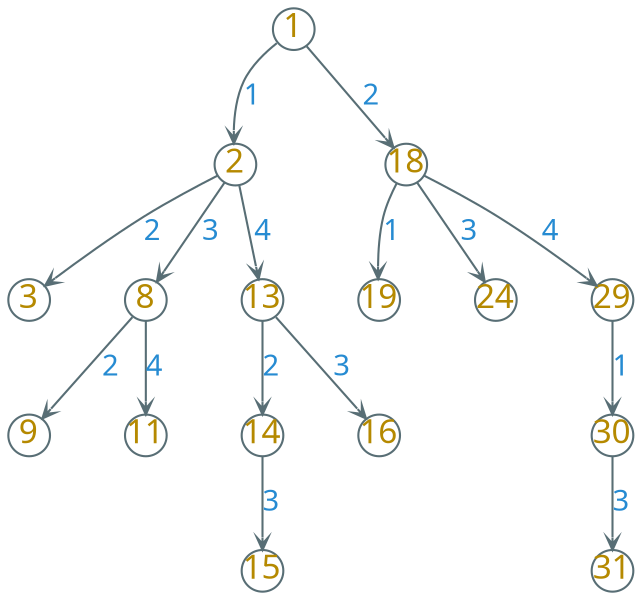 digraph g {
    bgcolor=transparent
    rankdir=TB
    graph [nodesep=0.5, ranksep=0.4]
    node [shape=circle, fixedsize=true, width=0.28, color="#586e75", fontcolor="#b58900", fontsize=16, fontname="LXGWWenKai"]
    edge [arrowhead=vee, color="#586e75", fontcolor="#268bd2", fontsize=14, fontname="LXGWWenKai" arrowsize=0.6]

    1 -> 2 [label="1"]

    2 -> 3 [label="2"]
    2 -> 8 [label="3"]
    2 -> 13 [label="4"]

    8 -> 9 [label="2"]
    8 -> 11 [label="4"]

    13 -> 14 [label="2"]
    14 -> 15 [label="3"]
    13 -> 16 [label="3"]

    1 -> 18 [label="2"]
    18 -> 19 [label="1"]

    18 -> 24 [label="3"]
    18 -> 29 [label="4"]
    29 -> 30 [label="1"]

    30 -> 31 [label="3"]
}